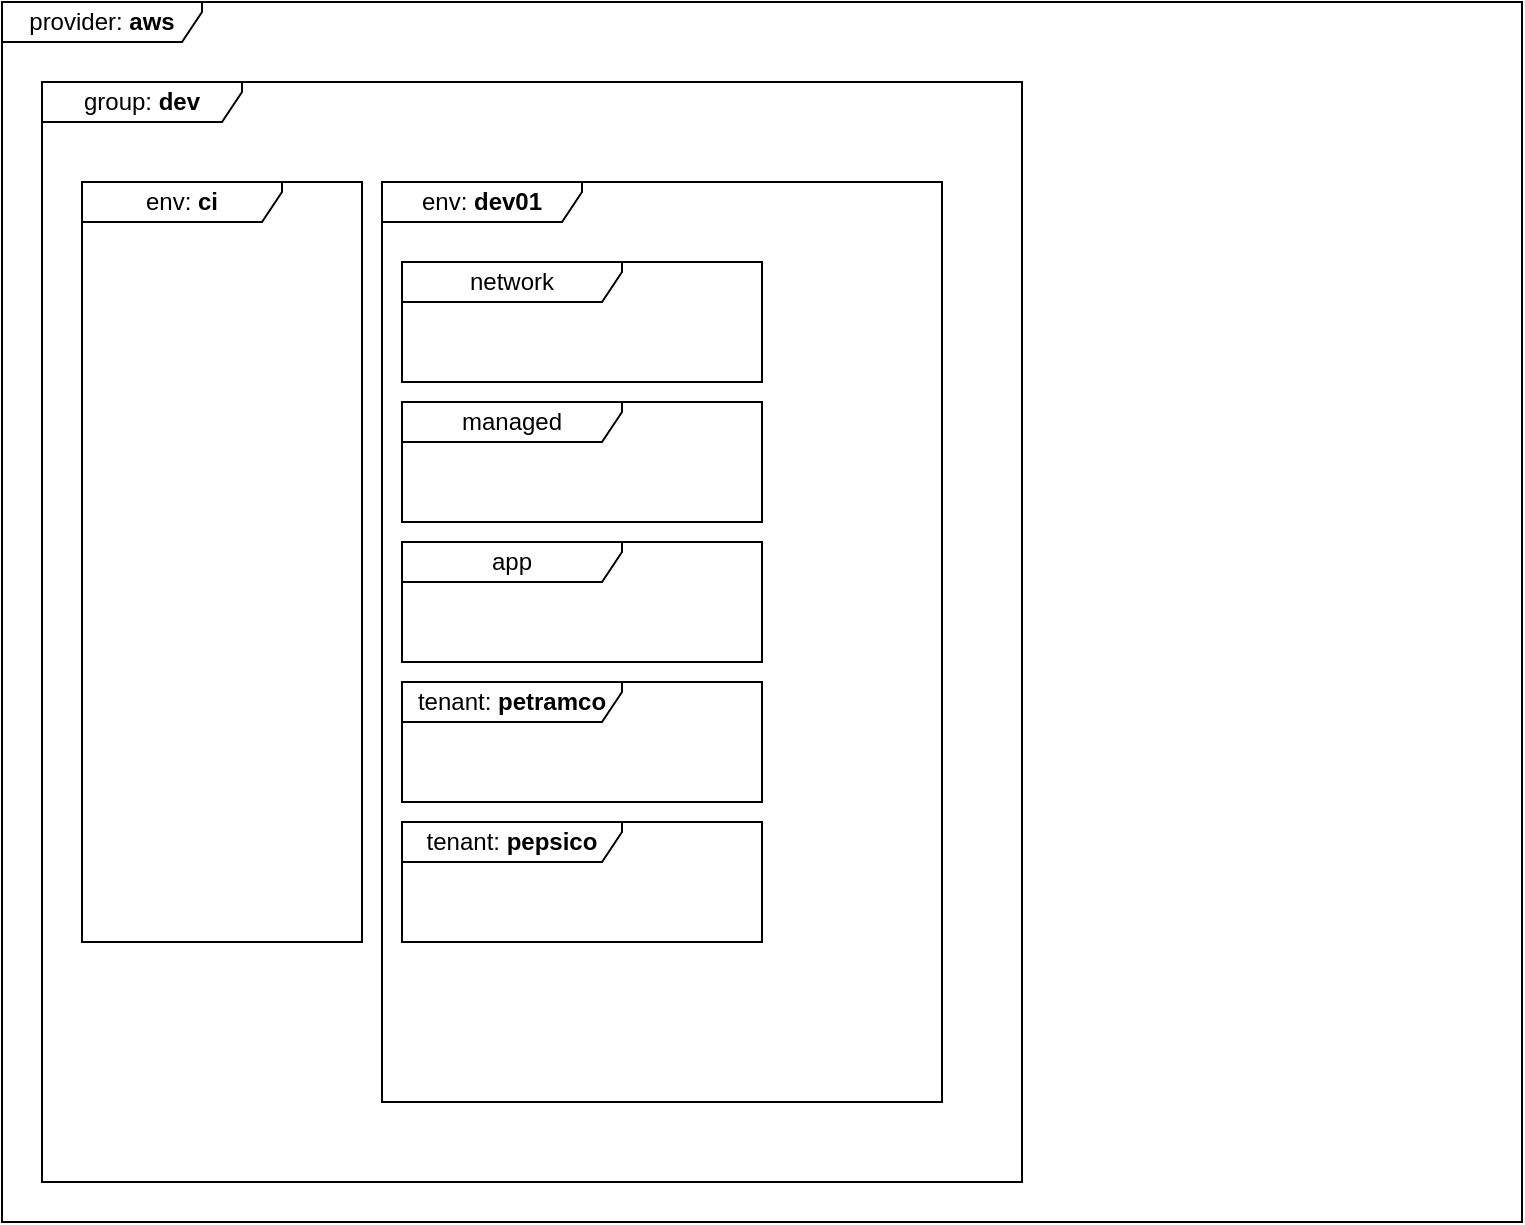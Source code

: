 <mxfile version="22.0.0" type="device">
  <diagram name="Page-1" id="e7e014a7-5840-1c2e-5031-d8a46d1fe8dd">
    <mxGraphModel dx="915" dy="512" grid="1" gridSize="10" guides="1" tooltips="1" connect="1" arrows="1" fold="1" page="1" pageScale="1" pageWidth="1169" pageHeight="826" background="none" math="0" shadow="0">
      <root>
        <mxCell id="0" />
        <mxCell id="1" parent="0" />
        <mxCell id="szFDY3hvtiqq0gpE-xKA-41" value="provider: &lt;b&gt;aws&lt;/b&gt;" style="shape=umlFrame;whiteSpace=wrap;html=1;pointerEvents=0;width=100;height=20;" vertex="1" parent="1">
          <mxGeometry x="20" y="20" width="760" height="610" as="geometry" />
        </mxCell>
        <mxCell id="szFDY3hvtiqq0gpE-xKA-42" value="group: &lt;b&gt;dev&lt;/b&gt;" style="shape=umlFrame;whiteSpace=wrap;html=1;pointerEvents=0;width=100;height=20;" vertex="1" parent="1">
          <mxGeometry x="40" y="60" width="490" height="550" as="geometry" />
        </mxCell>
        <mxCell id="szFDY3hvtiqq0gpE-xKA-43" value="env: &lt;b&gt;ci&lt;/b&gt;" style="shape=umlFrame;whiteSpace=wrap;html=1;pointerEvents=0;width=100;height=20;" vertex="1" parent="1">
          <mxGeometry x="60" y="110" width="140" height="380" as="geometry" />
        </mxCell>
        <mxCell id="szFDY3hvtiqq0gpE-xKA-44" value="env: &lt;b&gt;dev01&lt;/b&gt;" style="shape=umlFrame;whiteSpace=wrap;html=1;pointerEvents=0;width=100;height=20;" vertex="1" parent="1">
          <mxGeometry x="210" y="110" width="280" height="460" as="geometry" />
        </mxCell>
        <mxCell id="szFDY3hvtiqq0gpE-xKA-45" value="network" style="shape=umlFrame;whiteSpace=wrap;html=1;pointerEvents=0;width=110;height=20;" vertex="1" parent="1">
          <mxGeometry x="220" y="150" width="180" height="60" as="geometry" />
        </mxCell>
        <mxCell id="szFDY3hvtiqq0gpE-xKA-46" value="managed" style="shape=umlFrame;whiteSpace=wrap;html=1;pointerEvents=0;width=110;height=20;" vertex="1" parent="1">
          <mxGeometry x="220" y="220" width="180" height="60" as="geometry" />
        </mxCell>
        <mxCell id="szFDY3hvtiqq0gpE-xKA-48" value="app" style="shape=umlFrame;whiteSpace=wrap;html=1;pointerEvents=0;width=110;height=20;" vertex="1" parent="1">
          <mxGeometry x="220" y="290" width="180" height="60" as="geometry" />
        </mxCell>
        <mxCell id="szFDY3hvtiqq0gpE-xKA-49" value="tenant: &lt;b&gt;petramco&lt;/b&gt;" style="shape=umlFrame;whiteSpace=wrap;html=1;pointerEvents=0;width=110;height=20;" vertex="1" parent="1">
          <mxGeometry x="220" y="360" width="180" height="60" as="geometry" />
        </mxCell>
        <mxCell id="szFDY3hvtiqq0gpE-xKA-50" value="tenant: &lt;b&gt;pepsico&lt;/b&gt;" style="shape=umlFrame;whiteSpace=wrap;html=1;pointerEvents=0;width=110;height=20;" vertex="1" parent="1">
          <mxGeometry x="220" y="430" width="180" height="60" as="geometry" />
        </mxCell>
      </root>
    </mxGraphModel>
  </diagram>
</mxfile>
